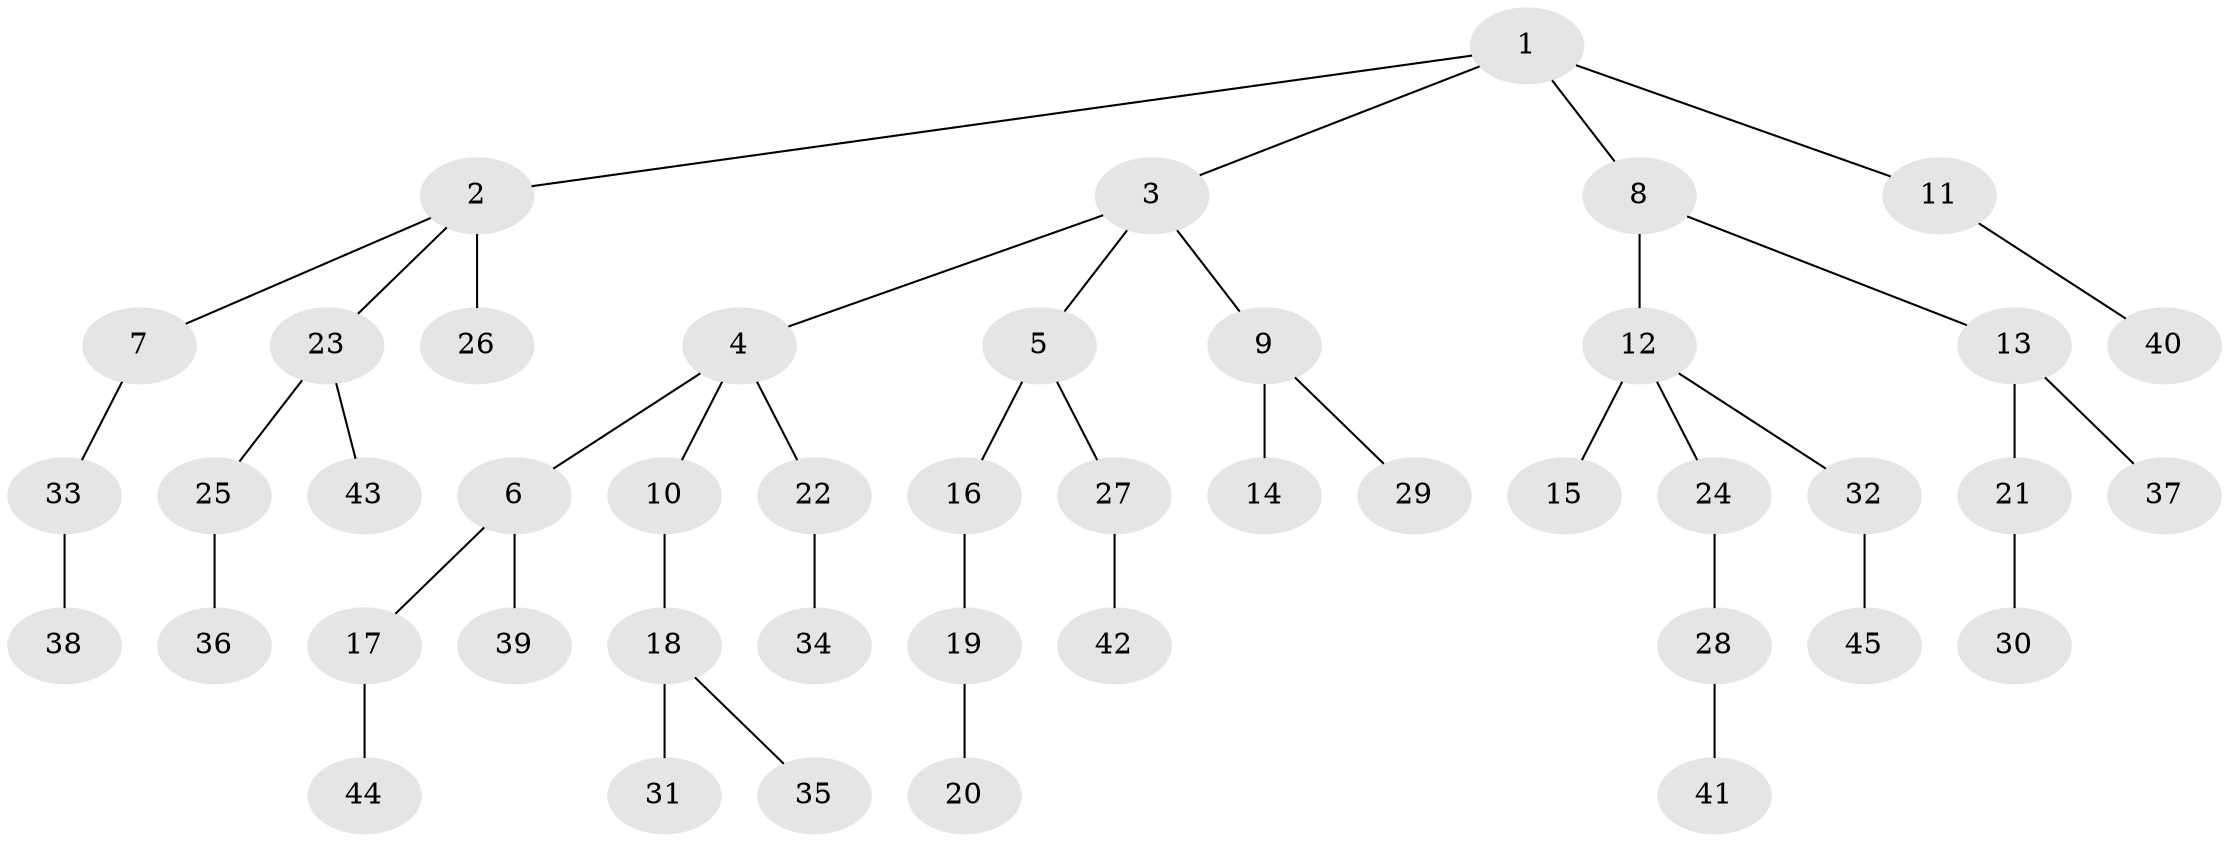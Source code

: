 // original degree distribution, {5: 0.047619047619047616, 6: 0.011904761904761904, 4: 0.047619047619047616, 3: 0.17857142857142858, 2: 0.2261904761904762, 1: 0.4880952380952381}
// Generated by graph-tools (version 1.1) at 2025/36/03/09/25 02:36:55]
// undirected, 45 vertices, 44 edges
graph export_dot {
graph [start="1"]
  node [color=gray90,style=filled];
  1;
  2;
  3;
  4;
  5;
  6;
  7;
  8;
  9;
  10;
  11;
  12;
  13;
  14;
  15;
  16;
  17;
  18;
  19;
  20;
  21;
  22;
  23;
  24;
  25;
  26;
  27;
  28;
  29;
  30;
  31;
  32;
  33;
  34;
  35;
  36;
  37;
  38;
  39;
  40;
  41;
  42;
  43;
  44;
  45;
  1 -- 2 [weight=1.0];
  1 -- 3 [weight=1.0];
  1 -- 8 [weight=1.0];
  1 -- 11 [weight=1.0];
  2 -- 7 [weight=1.0];
  2 -- 23 [weight=1.0];
  2 -- 26 [weight=2.0];
  3 -- 4 [weight=1.0];
  3 -- 5 [weight=1.0];
  3 -- 9 [weight=1.0];
  4 -- 6 [weight=1.0];
  4 -- 10 [weight=1.0];
  4 -- 22 [weight=1.0];
  5 -- 16 [weight=2.0];
  5 -- 27 [weight=1.0];
  6 -- 17 [weight=1.0];
  6 -- 39 [weight=1.0];
  7 -- 33 [weight=1.0];
  8 -- 12 [weight=1.0];
  8 -- 13 [weight=1.0];
  9 -- 14 [weight=1.0];
  9 -- 29 [weight=1.0];
  10 -- 18 [weight=1.0];
  11 -- 40 [weight=1.0];
  12 -- 15 [weight=2.0];
  12 -- 24 [weight=1.0];
  12 -- 32 [weight=1.0];
  13 -- 21 [weight=1.0];
  13 -- 37 [weight=2.0];
  16 -- 19 [weight=1.0];
  17 -- 44 [weight=1.0];
  18 -- 31 [weight=2.0];
  18 -- 35 [weight=1.0];
  19 -- 20 [weight=1.0];
  21 -- 30 [weight=1.0];
  22 -- 34 [weight=1.0];
  23 -- 25 [weight=1.0];
  23 -- 43 [weight=1.0];
  24 -- 28 [weight=1.0];
  25 -- 36 [weight=1.0];
  27 -- 42 [weight=1.0];
  28 -- 41 [weight=1.0];
  32 -- 45 [weight=1.0];
  33 -- 38 [weight=1.0];
}
